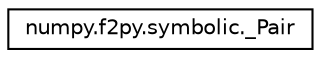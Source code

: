 digraph "Graphical Class Hierarchy"
{
 // LATEX_PDF_SIZE
  edge [fontname="Helvetica",fontsize="10",labelfontname="Helvetica",labelfontsize="10"];
  node [fontname="Helvetica",fontsize="10",shape=record];
  rankdir="LR";
  Node0 [label="numpy.f2py.symbolic._Pair",height=0.2,width=0.4,color="black", fillcolor="white", style="filled",URL="$classnumpy_1_1f2py_1_1symbolic_1_1__Pair.html",tooltip=" "];
}
